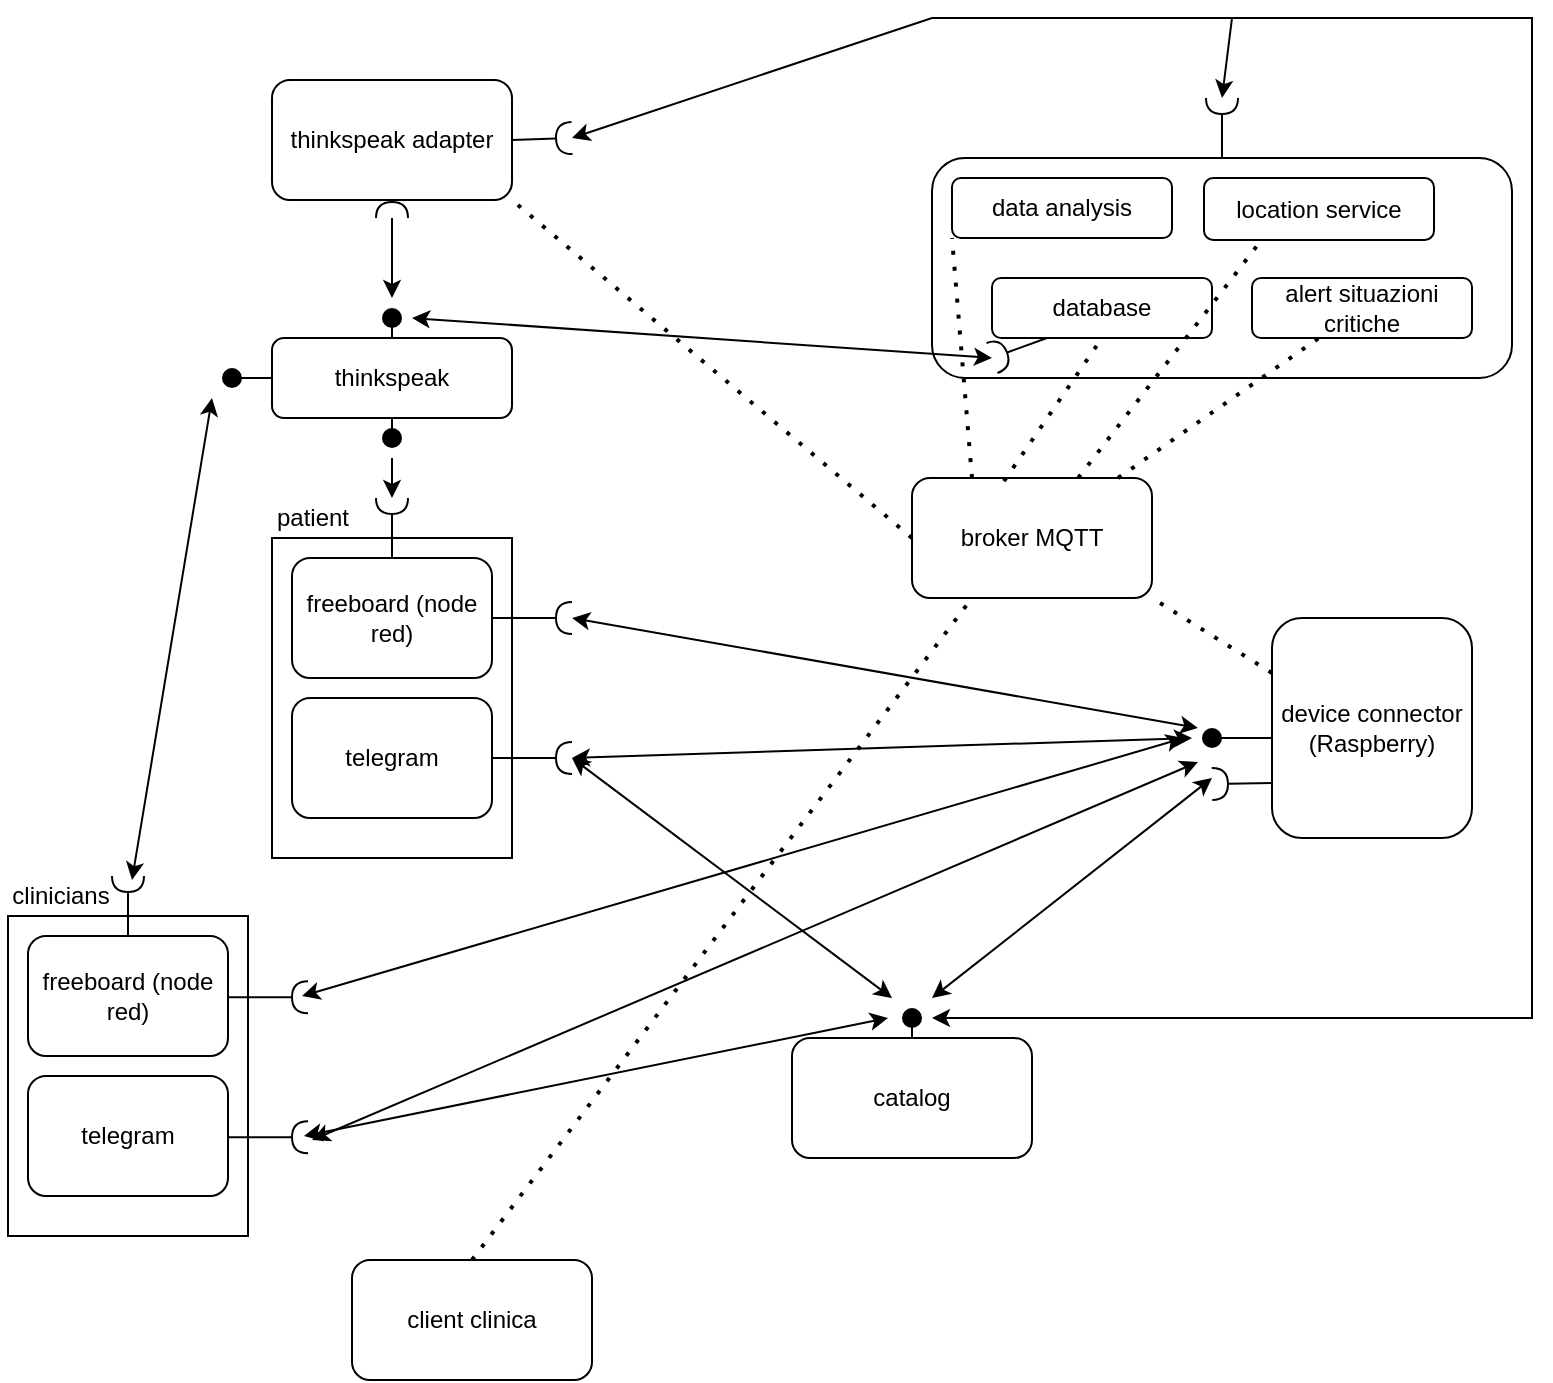 <mxfile version="15.8.9" type="device"><diagram id="mx5GJG2g8-6UScWXvgq3" name="Page-1"><mxGraphModel dx="1826" dy="1099" grid="0" gridSize="10" guides="1" tooltips="1" connect="1" arrows="1" fold="1" page="0" pageScale="1" pageWidth="827" pageHeight="1169" math="0" shadow="0"><root><mxCell id="0"/><mxCell id="1" parent="0"/><mxCell id="EyzAzX5vhT3MVNPDv1wt-2" value="" style="rounded=0;whiteSpace=wrap;html=1;" vertex="1" parent="1"><mxGeometry x="140" y="220" width="120" height="160" as="geometry"/></mxCell><mxCell id="EyzAzX5vhT3MVNPDv1wt-6" value="broker MQTT" style="rounded=1;whiteSpace=wrap;html=1;" vertex="1" parent="1"><mxGeometry x="460" y="190" width="120" height="60" as="geometry"/></mxCell><mxCell id="EyzAzX5vhT3MVNPDv1wt-7" value="thinkspeak adapter" style="rounded=1;whiteSpace=wrap;html=1;" vertex="1" parent="1"><mxGeometry x="140" y="-9" width="120" height="60" as="geometry"/></mxCell><mxCell id="EyzAzX5vhT3MVNPDv1wt-8" value="" style="endArrow=none;dashed=1;html=1;dashPattern=1 3;strokeWidth=2;rounded=0;entryX=1;entryY=1;entryDx=0;entryDy=0;exitX=0;exitY=0.5;exitDx=0;exitDy=0;" edge="1" parent="1" source="EyzAzX5vhT3MVNPDv1wt-6" target="EyzAzX5vhT3MVNPDv1wt-7"><mxGeometry width="50" height="50" relative="1" as="geometry"><mxPoint x="350" y="210" as="sourcePoint"/><mxPoint x="400" y="160" as="targetPoint"/></mxGeometry></mxCell><mxCell id="EyzAzX5vhT3MVNPDv1wt-9" value="device connector (Raspberry)" style="rounded=1;whiteSpace=wrap;html=1;" vertex="1" parent="1"><mxGeometry x="640" y="260" width="100" height="110" as="geometry"/></mxCell><mxCell id="EyzAzX5vhT3MVNPDv1wt-10" value="freeboard (node red)" style="rounded=1;whiteSpace=wrap;html=1;" vertex="1" parent="1"><mxGeometry x="150" y="230" width="100" height="60" as="geometry"/></mxCell><mxCell id="EyzAzX5vhT3MVNPDv1wt-11" value="telegram" style="rounded=1;whiteSpace=wrap;html=1;" vertex="1" parent="1"><mxGeometry x="150" y="300" width="100" height="60" as="geometry"/></mxCell><mxCell id="EyzAzX5vhT3MVNPDv1wt-13" value="" style="endArrow=none;dashed=1;html=1;dashPattern=1 3;strokeWidth=2;rounded=0;entryX=1;entryY=1;entryDx=0;entryDy=0;exitX=0;exitY=0.25;exitDx=0;exitDy=0;" edge="1" parent="1" source="EyzAzX5vhT3MVNPDv1wt-9" target="EyzAzX5vhT3MVNPDv1wt-6"><mxGeometry width="50" height="50" relative="1" as="geometry"><mxPoint x="610" y="270" as="sourcePoint"/><mxPoint x="530" y="220" as="targetPoint"/></mxGeometry></mxCell><mxCell id="EyzAzX5vhT3MVNPDv1wt-18" value="" style="rounded=0;orthogonalLoop=1;jettySize=auto;html=1;endArrow=halfCircle;endFill=0;endSize=6;strokeWidth=1;sketch=0;exitX=0;exitY=0.75;exitDx=0;exitDy=0;" edge="1" parent="1" source="EyzAzX5vhT3MVNPDv1wt-9"><mxGeometry relative="1" as="geometry"><mxPoint x="270" y="265" as="sourcePoint"/><mxPoint x="610" y="343" as="targetPoint"/></mxGeometry></mxCell><mxCell id="EyzAzX5vhT3MVNPDv1wt-27" value="" style="shape=waypoint;sketch=0;fillStyle=solid;size=10;pointerEvents=1;points=[];fillColor=none;resizable=0;rotatable=0;perimeter=centerPerimeter;snapToPoint=1;" vertex="1" parent="1"><mxGeometry x="590" y="300" width="40" height="40" as="geometry"/></mxCell><mxCell id="EyzAzX5vhT3MVNPDv1wt-29" value="" style="endArrow=none;html=1;rounded=0;" edge="1" parent="1" source="EyzAzX5vhT3MVNPDv1wt-27" target="EyzAzX5vhT3MVNPDv1wt-27"><mxGeometry width="50" height="50" relative="1" as="geometry"><mxPoint x="580" y="390" as="sourcePoint"/><mxPoint x="630" y="340" as="targetPoint"/></mxGeometry></mxCell><mxCell id="EyzAzX5vhT3MVNPDv1wt-30" value="" style="endArrow=none;html=1;rounded=0;exitDx=0;exitDy=0;startArrow=none;" edge="1" parent="1"><mxGeometry width="50" height="50" relative="1" as="geometry"><mxPoint x="280" y="330" as="sourcePoint"/><mxPoint x="280" y="330" as="targetPoint"/></mxGeometry></mxCell><mxCell id="EyzAzX5vhT3MVNPDv1wt-32" value="" style="endArrow=none;html=1;rounded=0;exitX=0.44;exitY=0.395;exitDx=0;exitDy=0;exitPerimeter=0;" edge="1" parent="1" source="EyzAzX5vhT3MVNPDv1wt-27"><mxGeometry width="50" height="50" relative="1" as="geometry"><mxPoint x="590" y="370" as="sourcePoint"/><mxPoint x="640" y="320" as="targetPoint"/></mxGeometry></mxCell><mxCell id="EyzAzX5vhT3MVNPDv1wt-40" value="" style="rounded=0;orthogonalLoop=1;jettySize=auto;html=1;endArrow=halfCircle;endFill=0;endSize=6;strokeWidth=1;sketch=0;" edge="1" parent="1" source="EyzAzX5vhT3MVNPDv1wt-10"><mxGeometry relative="1" as="geometry"><mxPoint x="650" y="305" as="sourcePoint"/><mxPoint x="290" y="260" as="targetPoint"/></mxGeometry></mxCell><mxCell id="EyzAzX5vhT3MVNPDv1wt-41" value="" style="rounded=0;orthogonalLoop=1;jettySize=auto;html=1;endArrow=halfCircle;endFill=0;endSize=6;strokeWidth=1;sketch=0;exitX=1;exitY=0.5;exitDx=0;exitDy=0;" edge="1" parent="1" source="EyzAzX5vhT3MVNPDv1wt-11"><mxGeometry relative="1" as="geometry"><mxPoint x="660" y="315" as="sourcePoint"/><mxPoint x="290" y="330" as="targetPoint"/></mxGeometry></mxCell><mxCell id="EyzAzX5vhT3MVNPDv1wt-42" value="" style="rounded=0;orthogonalLoop=1;jettySize=auto;html=1;endArrow=halfCircle;endFill=0;endSize=6;strokeWidth=1;sketch=0;exitX=0.5;exitY=0;exitDx=0;exitDy=0;" edge="1" parent="1" source="EyzAzX5vhT3MVNPDv1wt-10"><mxGeometry relative="1" as="geometry"><mxPoint x="260" y="340" as="sourcePoint"/><mxPoint x="200" y="200" as="targetPoint"/><Array as="points"><mxPoint x="200" y="220"/></Array></mxGeometry></mxCell><mxCell id="EyzAzX5vhT3MVNPDv1wt-43" value="" style="rounded=0;orthogonalLoop=1;jettySize=auto;html=1;endArrow=halfCircle;endFill=0;endSize=6;strokeWidth=1;sketch=0;exitX=0.5;exitY=1;exitDx=0;exitDy=0;" edge="1" parent="1" source="EyzAzX5vhT3MVNPDv1wt-7"><mxGeometry relative="1" as="geometry"><mxPoint x="310" y="70" as="sourcePoint"/><mxPoint x="200" y="60" as="targetPoint"/></mxGeometry></mxCell><mxCell id="EyzAzX5vhT3MVNPDv1wt-46" value="" style="group" vertex="1" connectable="0" parent="1"><mxGeometry x="400" y="440" width="120" height="90" as="geometry"/></mxCell><mxCell id="EyzAzX5vhT3MVNPDv1wt-3" value="catalog" style="rounded=1;whiteSpace=wrap;html=1;" vertex="1" parent="EyzAzX5vhT3MVNPDv1wt-46"><mxGeometry y="30" width="120" height="60" as="geometry"/></mxCell><mxCell id="EyzAzX5vhT3MVNPDv1wt-21" value="" style="shape=waypoint;sketch=0;fillStyle=solid;size=10;pointerEvents=1;points=[];fillColor=none;resizable=0;rotatable=0;perimeter=centerPerimeter;snapToPoint=1;" vertex="1" parent="EyzAzX5vhT3MVNPDv1wt-46"><mxGeometry x="40" width="40" height="40" as="geometry"/></mxCell><mxCell id="EyzAzX5vhT3MVNPDv1wt-24" value="" style="endArrow=none;html=1;rounded=0;entryX=0.47;entryY=0.665;entryDx=0;entryDy=0;entryPerimeter=0;" edge="1" parent="EyzAzX5vhT3MVNPDv1wt-46" source="EyzAzX5vhT3MVNPDv1wt-3" target="EyzAzX5vhT3MVNPDv1wt-21"><mxGeometry width="50" height="50" relative="1" as="geometry"><mxPoint x="14" y="-140" as="sourcePoint"/><mxPoint x="64" y="-190" as="targetPoint"/></mxGeometry></mxCell><mxCell id="EyzAzX5vhT3MVNPDv1wt-47" value="" style="rounded=0;orthogonalLoop=1;jettySize=auto;html=1;endArrow=halfCircle;endFill=0;endSize=6;strokeWidth=1;sketch=0;exitX=1;exitY=0.5;exitDx=0;exitDy=0;" edge="1" parent="1" source="EyzAzX5vhT3MVNPDv1wt-7"><mxGeometry relative="1" as="geometry"><mxPoint x="340" y="120" as="sourcePoint"/><mxPoint x="290" y="20" as="targetPoint"/><Array as="points"/></mxGeometry></mxCell><mxCell id="EyzAzX5vhT3MVNPDv1wt-48" value="" style="endArrow=classic;html=1;rounded=0;" edge="1" parent="1"><mxGeometry width="50" height="50" relative="1" as="geometry"><mxPoint x="200" y="60" as="sourcePoint"/><mxPoint x="200" y="100" as="targetPoint"/></mxGeometry></mxCell><mxCell id="EyzAzX5vhT3MVNPDv1wt-51" value="" style="endArrow=classic;html=1;rounded=0;" edge="1" parent="1"><mxGeometry width="50" height="50" relative="1" as="geometry"><mxPoint x="200" y="180" as="sourcePoint"/><mxPoint x="200" y="200" as="targetPoint"/></mxGeometry></mxCell><mxCell id="EyzAzX5vhT3MVNPDv1wt-54" value="" style="endArrow=classic;startArrow=classic;html=1;rounded=0;" edge="1" parent="1"><mxGeometry width="50" height="50" relative="1" as="geometry"><mxPoint x="290" y="330" as="sourcePoint"/><mxPoint x="450" y="450" as="targetPoint"/></mxGeometry></mxCell><mxCell id="EyzAzX5vhT3MVNPDv1wt-55" value="" style="endArrow=classic;startArrow=classic;html=1;rounded=0;" edge="1" parent="1"><mxGeometry width="50" height="50" relative="1" as="geometry"><mxPoint x="610" y="340" as="sourcePoint"/><mxPoint x="470" y="450" as="targetPoint"/></mxGeometry></mxCell><mxCell id="EyzAzX5vhT3MVNPDv1wt-56" value="" style="endArrow=classic;startArrow=classic;html=1;rounded=0;" edge="1" parent="1"><mxGeometry width="50" height="50" relative="1" as="geometry"><mxPoint x="600" y="320" as="sourcePoint"/><mxPoint x="290" y="330" as="targetPoint"/></mxGeometry></mxCell><mxCell id="EyzAzX5vhT3MVNPDv1wt-57" value="" style="endArrow=classic;startArrow=classic;html=1;rounded=0;" edge="1" parent="1"><mxGeometry width="50" height="50" relative="1" as="geometry"><mxPoint x="290" y="260" as="sourcePoint"/><mxPoint x="603" y="315" as="targetPoint"/></mxGeometry></mxCell><mxCell id="EyzAzX5vhT3MVNPDv1wt-58" value="" style="endArrow=classic;startArrow=classic;html=1;rounded=0;" edge="1" parent="1"><mxGeometry width="50" height="50" relative="1" as="geometry"><mxPoint x="470" y="460" as="sourcePoint"/><mxPoint x="290" y="20" as="targetPoint"/><Array as="points"><mxPoint x="770" y="460"/><mxPoint x="770" y="-40"/><mxPoint x="470" y="-40"/></Array></mxGeometry></mxCell><mxCell id="EyzAzX5vhT3MVNPDv1wt-59" value="" style="rounded=1;whiteSpace=wrap;html=1;" vertex="1" parent="1"><mxGeometry x="470" y="30" width="290" height="110" as="geometry"/></mxCell><mxCell id="EyzAzX5vhT3MVNPDv1wt-60" value="data analysis" style="rounded=1;whiteSpace=wrap;html=1;" vertex="1" parent="1"><mxGeometry x="480" y="40" width="110" height="30" as="geometry"/></mxCell><mxCell id="EyzAzX5vhT3MVNPDv1wt-36" value="" style="endArrow=none;html=1;rounded=0;exitX=-0.05;exitY=0.605;exitDx=0;exitDy=0;exitPerimeter=0;" edge="1" parent="1" target="EyzAzX5vhT3MVNPDv1wt-35" source="EyzAzX5vhT3MVNPDv1wt-35"><mxGeometry width="50" height="50" relative="1" as="geometry"><mxPoint x="330" y="86" as="sourcePoint"/><mxPoint x="350" y="86" as="targetPoint"/></mxGeometry></mxCell><mxCell id="EyzAzX5vhT3MVNPDv1wt-68" value="thinkspeak" style="rounded=1;whiteSpace=wrap;html=1;" vertex="1" parent="1"><mxGeometry x="140" y="120" width="120" height="40" as="geometry"/></mxCell><mxCell id="EyzAzX5vhT3MVNPDv1wt-69" style="edgeStyle=orthogonalEdgeStyle;rounded=0;orthogonalLoop=1;jettySize=auto;html=1;entryX=0.71;entryY=1.06;entryDx=0;entryDy=0;entryPerimeter=0;" edge="1" parent="1" source="EyzAzX5vhT3MVNPDv1wt-35" target="EyzAzX5vhT3MVNPDv1wt-35"><mxGeometry relative="1" as="geometry"/></mxCell><mxCell id="EyzAzX5vhT3MVNPDv1wt-71" value="" style="endArrow=none;html=1;rounded=0;exitDx=0;exitDy=0;startArrow=none;" edge="1" parent="1" source="EyzAzX5vhT3MVNPDv1wt-35"><mxGeometry width="50" height="50" relative="1" as="geometry"><mxPoint x="220" y="220" as="sourcePoint"/><mxPoint x="200" y="110" as="targetPoint"/></mxGeometry></mxCell><mxCell id="EyzAzX5vhT3MVNPDv1wt-35" value="" style="shape=waypoint;sketch=0;fillStyle=solid;size=10;pointerEvents=1;points=[];fillColor=none;resizable=0;rotatable=0;perimeter=centerPerimeter;snapToPoint=1;" vertex="1" parent="1"><mxGeometry x="180" y="90" width="40" height="40" as="geometry"/></mxCell><mxCell id="EyzAzX5vhT3MVNPDv1wt-72" value="" style="endArrow=none;html=1;rounded=0;exitX=0.5;exitY=0;exitDx=0;exitDy=0;" edge="1" parent="1" source="EyzAzX5vhT3MVNPDv1wt-68" target="EyzAzX5vhT3MVNPDv1wt-35"><mxGeometry width="50" height="50" relative="1" as="geometry"><mxPoint x="200" y="120" as="sourcePoint"/><mxPoint x="200" y="110" as="targetPoint"/></mxGeometry></mxCell><mxCell id="EyzAzX5vhT3MVNPDv1wt-73" value="" style="endArrow=none;html=1;rounded=0;exitX=-0.05;exitY=0.605;exitDx=0;exitDy=0;exitPerimeter=0;" edge="1" parent="1"><mxGeometry width="50" height="50" relative="1" as="geometry"><mxPoint x="210" y="120" as="sourcePoint"/><mxPoint x="210" y="120" as="targetPoint"/></mxGeometry></mxCell><mxCell id="EyzAzX5vhT3MVNPDv1wt-74" style="edgeStyle=orthogonalEdgeStyle;rounded=0;orthogonalLoop=1;jettySize=auto;html=1;entryX=0.71;entryY=1.06;entryDx=0;entryDy=0;entryPerimeter=0;" edge="1" parent="1"><mxGeometry relative="1" as="geometry"><mxPoint x="210" y="120" as="sourcePoint"/><mxPoint x="210" y="120" as="targetPoint"/></mxGeometry></mxCell><mxCell id="EyzAzX5vhT3MVNPDv1wt-76" value="" style="endArrow=none;html=1;rounded=0;exitX=-0.05;exitY=0.605;exitDx=0;exitDy=0;exitPerimeter=0;" edge="1" parent="1"><mxGeometry width="50" height="50" relative="1" as="geometry"><mxPoint x="220" y="130" as="sourcePoint"/><mxPoint x="220" y="130" as="targetPoint"/></mxGeometry></mxCell><mxCell id="EyzAzX5vhT3MVNPDv1wt-77" style="edgeStyle=orthogonalEdgeStyle;rounded=0;orthogonalLoop=1;jettySize=auto;html=1;entryX=0.71;entryY=1.06;entryDx=0;entryDy=0;entryPerimeter=0;" edge="1" parent="1"><mxGeometry relative="1" as="geometry"><mxPoint x="220" y="130" as="sourcePoint"/><mxPoint x="220" y="130" as="targetPoint"/></mxGeometry></mxCell><mxCell id="EyzAzX5vhT3MVNPDv1wt-79" value="" style="endArrow=none;html=1;rounded=0;entryX=0.5;entryY=1;entryDx=0;entryDy=0;startArrow=none;" edge="1" parent="1" source="EyzAzX5vhT3MVNPDv1wt-80" target="EyzAzX5vhT3MVNPDv1wt-68"><mxGeometry width="50" height="50" relative="1" as="geometry"><mxPoint x="200" y="170" as="sourcePoint"/><mxPoint x="270" y="170" as="targetPoint"/></mxGeometry></mxCell><mxCell id="EyzAzX5vhT3MVNPDv1wt-80" value="" style="shape=waypoint;sketch=0;fillStyle=solid;size=10;pointerEvents=1;points=[];fillColor=none;resizable=0;rotatable=0;perimeter=centerPerimeter;snapToPoint=1;" vertex="1" parent="1"><mxGeometry x="180" y="150" width="40" height="40" as="geometry"/></mxCell><mxCell id="EyzAzX5vhT3MVNPDv1wt-81" value="" style="endArrow=none;html=1;rounded=0;entryDx=0;entryDy=0;" edge="1" parent="1" target="EyzAzX5vhT3MVNPDv1wt-80"><mxGeometry width="50" height="50" relative="1" as="geometry"><mxPoint x="200" y="170" as="sourcePoint"/><mxPoint x="200" y="160" as="targetPoint"/></mxGeometry></mxCell><mxCell id="EyzAzX5vhT3MVNPDv1wt-82" value="" style="endArrow=none;dashed=1;html=1;dashPattern=1 3;strokeWidth=2;rounded=0;entryX=0;entryY=1;entryDx=0;entryDy=0;exitX=0.25;exitY=0;exitDx=0;exitDy=0;" edge="1" parent="1" source="EyzAzX5vhT3MVNPDv1wt-6" target="EyzAzX5vhT3MVNPDv1wt-60"><mxGeometry width="50" height="50" relative="1" as="geometry"><mxPoint x="470" y="230" as="sourcePoint"/><mxPoint x="270" y="61" as="targetPoint"/></mxGeometry></mxCell><mxCell id="EyzAzX5vhT3MVNPDv1wt-83" value="" style="endArrow=none;dashed=1;html=1;dashPattern=1 3;strokeWidth=2;rounded=0;exitX=0.383;exitY=0.027;exitDx=0;exitDy=0;exitPerimeter=0;entryX=0.5;entryY=1;entryDx=0;entryDy=0;" edge="1" parent="1" source="EyzAzX5vhT3MVNPDv1wt-6" target="EyzAzX5vhT3MVNPDv1wt-84"><mxGeometry width="50" height="50" relative="1" as="geometry"><mxPoint x="480" y="240" as="sourcePoint"/><mxPoint x="280" y="71" as="targetPoint"/></mxGeometry></mxCell><mxCell id="EyzAzX5vhT3MVNPDv1wt-84" value="database" style="rounded=1;whiteSpace=wrap;html=1;" vertex="1" parent="1"><mxGeometry x="500" y="90" width="110" height="30" as="geometry"/></mxCell><mxCell id="EyzAzX5vhT3MVNPDv1wt-86" value="" style="endArrow=none;html=1;rounded=0;entryDx=0;entryDy=0;" edge="1" parent="1"><mxGeometry width="50" height="50" relative="1" as="geometry"><mxPoint x="210" y="180" as="sourcePoint"/><mxPoint x="210" y="180" as="targetPoint"/></mxGeometry></mxCell><mxCell id="EyzAzX5vhT3MVNPDv1wt-88" value="alert situazioni critiche" style="rounded=1;whiteSpace=wrap;html=1;" vertex="1" parent="1"><mxGeometry x="630" y="90" width="110" height="30" as="geometry"/></mxCell><mxCell id="EyzAzX5vhT3MVNPDv1wt-89" value="" style="endArrow=classic;startArrow=classic;html=1;rounded=0;" edge="1" parent="1"><mxGeometry width="50" height="50" relative="1" as="geometry"><mxPoint x="210" y="110" as="sourcePoint"/><mxPoint x="500" y="130" as="targetPoint"/></mxGeometry></mxCell><mxCell id="EyzAzX5vhT3MVNPDv1wt-91" value="" style="endArrow=none;dashed=1;html=1;dashPattern=1 3;strokeWidth=2;rounded=0;" edge="1" parent="1" source="EyzAzX5vhT3MVNPDv1wt-6" target="EyzAzX5vhT3MVNPDv1wt-88"><mxGeometry width="50" height="50" relative="1" as="geometry"><mxPoint x="515.96" y="201.62" as="sourcePoint"/><mxPoint x="565" y="130" as="targetPoint"/></mxGeometry></mxCell><mxCell id="EyzAzX5vhT3MVNPDv1wt-92" value="" style="rounded=0;orthogonalLoop=1;jettySize=auto;html=1;endArrow=halfCircle;endFill=0;endSize=6;strokeWidth=1;sketch=0;exitX=0.25;exitY=1;exitDx=0;exitDy=0;" edge="1" parent="1" source="EyzAzX5vhT3MVNPDv1wt-84"><mxGeometry relative="1" as="geometry"><mxPoint x="710" y="140" as="sourcePoint"/><mxPoint x="500" y="130" as="targetPoint"/></mxGeometry></mxCell><mxCell id="EyzAzX5vhT3MVNPDv1wt-93" value="" style="rounded=0;whiteSpace=wrap;html=1;" vertex="1" parent="1"><mxGeometry x="8" y="409" width="120" height="160" as="geometry"/></mxCell><mxCell id="EyzAzX5vhT3MVNPDv1wt-94" value="freeboard (node red)" style="rounded=1;whiteSpace=wrap;html=1;" vertex="1" parent="1"><mxGeometry x="18" y="419" width="100" height="60" as="geometry"/></mxCell><mxCell id="EyzAzX5vhT3MVNPDv1wt-95" value="telegram" style="rounded=1;whiteSpace=wrap;html=1;" vertex="1" parent="1"><mxGeometry x="18" y="489" width="100" height="60" as="geometry"/></mxCell><mxCell id="EyzAzX5vhT3MVNPDv1wt-96" value="" style="rounded=0;orthogonalLoop=1;jettySize=auto;html=1;endArrow=halfCircle;endFill=0;endSize=6;strokeWidth=1;sketch=0;exitX=0.5;exitY=0;exitDx=0;exitDy=0;" edge="1" parent="1" source="EyzAzX5vhT3MVNPDv1wt-94"><mxGeometry relative="1" as="geometry"><mxPoint x="128" y="529" as="sourcePoint"/><mxPoint x="68" y="389" as="targetPoint"/><Array as="points"><mxPoint x="68" y="409"/></Array></mxGeometry></mxCell><mxCell id="EyzAzX5vhT3MVNPDv1wt-97" value="" style="shape=waypoint;sketch=0;fillStyle=solid;size=10;pointerEvents=1;points=[];fillColor=none;resizable=0;rotatable=0;perimeter=centerPerimeter;snapToPoint=1;" vertex="1" parent="1"><mxGeometry x="100" y="120" width="40" height="40" as="geometry"/></mxCell><mxCell id="EyzAzX5vhT3MVNPDv1wt-98" value="" style="endArrow=none;html=1;rounded=0;" edge="1" parent="1" source="EyzAzX5vhT3MVNPDv1wt-97" target="EyzAzX5vhT3MVNPDv1wt-68"><mxGeometry width="50" height="50" relative="1" as="geometry"><mxPoint x="420" y="250" as="sourcePoint"/><mxPoint x="70" y="110" as="targetPoint"/></mxGeometry></mxCell><mxCell id="EyzAzX5vhT3MVNPDv1wt-99" value="" style="endArrow=classic;startArrow=classic;html=1;rounded=0;" edge="1" parent="1"><mxGeometry width="50" height="50" relative="1" as="geometry"><mxPoint x="70" y="391" as="sourcePoint"/><mxPoint x="110" y="150" as="targetPoint"/></mxGeometry></mxCell><mxCell id="EyzAzX5vhT3MVNPDv1wt-100" value="clinicians" style="text;html=1;align=center;verticalAlign=middle;resizable=0;points=[];autosize=1;strokeColor=none;fillColor=none;" vertex="1" parent="1"><mxGeometry x="4" y="390" width="59" height="18" as="geometry"/></mxCell><mxCell id="EyzAzX5vhT3MVNPDv1wt-101" value="patient" style="text;html=1;align=center;verticalAlign=middle;resizable=0;points=[];autosize=1;strokeColor=none;fillColor=none;" vertex="1" parent="1"><mxGeometry x="137" y="201" width="46" height="18" as="geometry"/></mxCell><mxCell id="EyzAzX5vhT3MVNPDv1wt-102" value="" style="endArrow=classic;html=1;rounded=0;" edge="1" parent="1"><mxGeometry width="50" height="50" relative="1" as="geometry"><mxPoint x="620" y="-40" as="sourcePoint"/><mxPoint x="615" as="targetPoint"/></mxGeometry></mxCell><mxCell id="EyzAzX5vhT3MVNPDv1wt-103" value="" style="rounded=0;orthogonalLoop=1;jettySize=auto;html=1;endArrow=halfCircle;endFill=0;endSize=6;strokeWidth=1;sketch=0;exitX=0.5;exitY=0;exitDx=0;exitDy=0;" edge="1" parent="1" source="EyzAzX5vhT3MVNPDv1wt-59"><mxGeometry relative="1" as="geometry"><mxPoint x="270" y="31" as="sourcePoint"/><mxPoint x="615" as="targetPoint"/><Array as="points"/></mxGeometry></mxCell><mxCell id="EyzAzX5vhT3MVNPDv1wt-104" value="" style="endArrow=none;html=1;rounded=0;exitDx=0;exitDy=0;startArrow=none;" edge="1" parent="1"><mxGeometry width="50" height="50" relative="1" as="geometry"><mxPoint x="148" y="519.58" as="sourcePoint"/><mxPoint x="148" y="519.58" as="targetPoint"/></mxGeometry></mxCell><mxCell id="EyzAzX5vhT3MVNPDv1wt-105" value="" style="rounded=0;orthogonalLoop=1;jettySize=auto;html=1;endArrow=halfCircle;endFill=0;endSize=6;strokeWidth=1;sketch=0;" edge="1" parent="1"><mxGeometry relative="1" as="geometry"><mxPoint x="118" y="449.58" as="sourcePoint"/><mxPoint x="158" y="449.58" as="targetPoint"/></mxGeometry></mxCell><mxCell id="EyzAzX5vhT3MVNPDv1wt-106" value="" style="rounded=0;orthogonalLoop=1;jettySize=auto;html=1;endArrow=halfCircle;endFill=0;endSize=6;strokeWidth=1;sketch=0;exitX=1;exitY=0.5;exitDx=0;exitDy=0;" edge="1" parent="1"><mxGeometry relative="1" as="geometry"><mxPoint x="118" y="519.58" as="sourcePoint"/><mxPoint x="158" y="519.58" as="targetPoint"/></mxGeometry></mxCell><mxCell id="EyzAzX5vhT3MVNPDv1wt-107" value="" style="endArrow=classic;startArrow=classic;html=1;rounded=0;" edge="1" parent="1"><mxGeometry width="50" height="50" relative="1" as="geometry"><mxPoint x="155" y="449" as="sourcePoint"/><mxPoint x="596" y="320" as="targetPoint"/></mxGeometry></mxCell><mxCell id="EyzAzX5vhT3MVNPDv1wt-108" value="" style="endArrow=classic;startArrow=classic;html=1;rounded=0;" edge="1" parent="1"><mxGeometry width="50" height="50" relative="1" as="geometry"><mxPoint x="156" y="519" as="sourcePoint"/><mxPoint x="448" y="460" as="targetPoint"/></mxGeometry></mxCell><mxCell id="EyzAzX5vhT3MVNPDv1wt-109" value="" style="endArrow=classic;startArrow=classic;html=1;rounded=0;" edge="1" parent="1"><mxGeometry width="50" height="50" relative="1" as="geometry"><mxPoint x="160" y="521" as="sourcePoint"/><mxPoint x="603" y="332" as="targetPoint"/></mxGeometry></mxCell><mxCell id="EyzAzX5vhT3MVNPDv1wt-110" value="location service" style="rounded=1;whiteSpace=wrap;html=1;" vertex="1" parent="1"><mxGeometry x="606" y="40" width="115" height="31" as="geometry"/></mxCell><mxCell id="EyzAzX5vhT3MVNPDv1wt-113" value="client clinica" style="rounded=1;whiteSpace=wrap;html=1;" vertex="1" parent="1"><mxGeometry x="180" y="581" width="120" height="60" as="geometry"/></mxCell><mxCell id="EyzAzX5vhT3MVNPDv1wt-117" value="" style="endArrow=none;dashed=1;html=1;dashPattern=1 3;strokeWidth=2;rounded=0;entryX=0.25;entryY=1;entryDx=0;entryDy=0;exitX=0.5;exitY=0;exitDx=0;exitDy=0;" edge="1" parent="1" source="EyzAzX5vhT3MVNPDv1wt-113" target="EyzAzX5vhT3MVNPDv1wt-6"><mxGeometry width="50" height="50" relative="1" as="geometry"><mxPoint x="611" y="476" as="sourcePoint"/><mxPoint x="661" y="426" as="targetPoint"/></mxGeometry></mxCell><mxCell id="EyzAzX5vhT3MVNPDv1wt-118" value="" style="endArrow=none;dashed=1;html=1;dashPattern=1 3;strokeWidth=2;rounded=0;entryX=0.25;entryY=1;entryDx=0;entryDy=0;" edge="1" parent="1" source="EyzAzX5vhT3MVNPDv1wt-6" target="EyzAzX5vhT3MVNPDv1wt-110"><mxGeometry width="50" height="50" relative="1" as="geometry"><mxPoint x="611" y="326" as="sourcePoint"/><mxPoint x="661" y="276" as="targetPoint"/></mxGeometry></mxCell></root></mxGraphModel></diagram></mxfile>